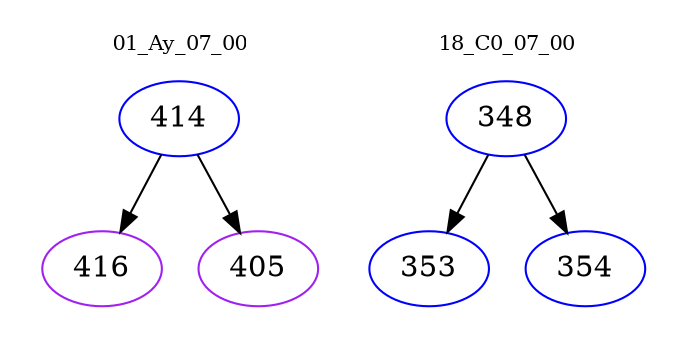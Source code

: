 digraph{
subgraph cluster_0 {
color = white
label = "01_Ay_07_00";
fontsize=10;
T0_414 [label="414", color="blue"]
T0_414 -> T0_416 [color="black"]
T0_416 [label="416", color="purple"]
T0_414 -> T0_405 [color="black"]
T0_405 [label="405", color="purple"]
}
subgraph cluster_1 {
color = white
label = "18_C0_07_00";
fontsize=10;
T1_348 [label="348", color="blue"]
T1_348 -> T1_353 [color="black"]
T1_353 [label="353", color="blue"]
T1_348 -> T1_354 [color="black"]
T1_354 [label="354", color="blue"]
}
}
